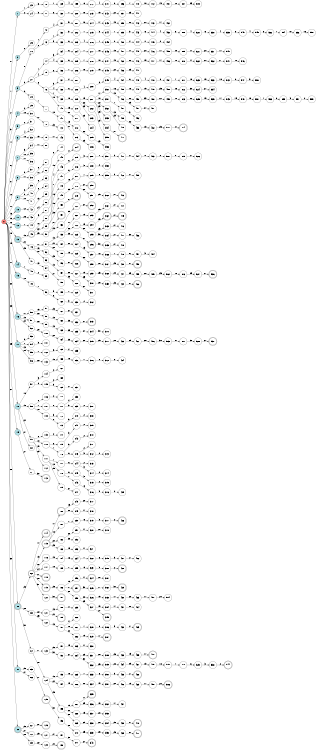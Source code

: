 digraph APTA {
__start0 [label="" shape="none"];

rankdir=LR;
size="8,5";

s0 [style="filled", color="black", fillcolor="#ff817b" shape="circle", label="0"];
s1 [style="filled", color="black", fillcolor="powderblue" shape="circle", label="1"];
s2 [style="filled", color="black", fillcolor="powderblue" shape="circle", label="2"];
s3 [style="filled", color="black", fillcolor="powderblue" shape="circle", label="3"];
s4 [style="filled", color="black", fillcolor="powderblue" shape="circle", label="4"];
s5 [style="filled", color="black", fillcolor="powderblue" shape="circle", label="5"];
s6 [style="filled", color="black", fillcolor="powderblue" shape="circle", label="6"];
s7 [style="filled", color="black", fillcolor="powderblue" shape="circle", label="7"];
s8 [style="filled", color="black", fillcolor="powderblue" shape="circle", label="8"];
s9 [style="filled", color="black", fillcolor="powderblue" shape="circle", label="9"];
s10 [style="filled", color="black", fillcolor="powderblue" shape="circle", label="10"];
s11 [style="filled", color="black", fillcolor="powderblue" shape="circle", label="11"];
s12 [style="filled", color="black", fillcolor="powderblue" shape="circle", label="12"];
s13 [style="rounded,filled", color="black", fillcolor="powderblue" shape="doublecircle", label="13"];
s14 [style="filled", color="black", fillcolor="powderblue" shape="circle", label="14"];
s15 [style="filled", color="black", fillcolor="powderblue" shape="circle", label="15"];
s16 [style="filled", color="black", fillcolor="powderblue" shape="circle", label="16"];
s17 [style="filled", color="black", fillcolor="powderblue" shape="circle", label="17"];
s18 [style="filled", color="black", fillcolor="powderblue" shape="circle", label="18"];
s19 [style="filled", color="black", fillcolor="powderblue" shape="circle", label="19"];
s20 [style="rounded,filled", color="black", fillcolor="powderblue" shape="doublecircle", label="20"];
s21 [style="filled", color="black", fillcolor="powderblue" shape="circle", label="21"];
s22 [style="rounded,filled", color="black", fillcolor="powderblue" shape="doublecircle", label="22"];
s23 [style="filled", color="black", fillcolor="white" shape="circle", label="23"];
s24 [style="filled", color="black", fillcolor="white" shape="circle", label="24"];
s25 [style="filled", color="black", fillcolor="white" shape="circle", label="25"];
s26 [style="filled", color="black", fillcolor="white" shape="circle", label="26"];
s27 [style="filled", color="black", fillcolor="white" shape="circle", label="27"];
s28 [style="filled", color="black", fillcolor="white" shape="circle", label="28"];
s29 [style="filled", color="black", fillcolor="white" shape="circle", label="29"];
s30 [style="filled", color="black", fillcolor="white" shape="circle", label="30"];
s31 [style="filled", color="black", fillcolor="white" shape="circle", label="31"];
s32 [style="filled", color="black", fillcolor="white" shape="circle", label="32"];
s33 [style="filled", color="black", fillcolor="white" shape="circle", label="33"];
s34 [style="filled", color="black", fillcolor="white" shape="circle", label="34"];
s35 [style="filled", color="black", fillcolor="white" shape="circle", label="35"];
s36 [style="filled", color="black", fillcolor="white" shape="circle", label="36"];
s37 [style="filled", color="black", fillcolor="white" shape="circle", label="37"];
s38 [style="filled", color="black", fillcolor="white" shape="circle", label="38"];
s39 [style="filled", color="black", fillcolor="white" shape="circle", label="39"];
s40 [style="filled", color="black", fillcolor="white" shape="circle", label="40"];
s41 [style="filled", color="black", fillcolor="white" shape="circle", label="41"];
s42 [style="filled", color="black", fillcolor="white" shape="circle", label="42"];
s43 [style="filled", color="black", fillcolor="white" shape="circle", label="43"];
s44 [style="filled", color="black", fillcolor="white" shape="circle", label="44"];
s45 [style="rounded,filled", color="black", fillcolor="white" shape="doublecircle", label="45"];
s46 [style="filled", color="black", fillcolor="white" shape="circle", label="46"];
s47 [style="filled", color="black", fillcolor="white" shape="circle", label="47"];
s48 [style="filled", color="black", fillcolor="white" shape="circle", label="48"];
s49 [style="filled", color="black", fillcolor="white" shape="circle", label="49"];
s50 [style="filled", color="black", fillcolor="white" shape="circle", label="50"];
s51 [style="filled", color="black", fillcolor="white" shape="circle", label="51"];
s52 [style="filled", color="black", fillcolor="white" shape="circle", label="52"];
s53 [style="filled", color="black", fillcolor="white" shape="circle", label="53"];
s54 [style="filled", color="black", fillcolor="white" shape="circle", label="54"];
s55 [style="filled", color="black", fillcolor="white" shape="circle", label="55"];
s56 [style="filled", color="black", fillcolor="white" shape="circle", label="56"];
s57 [style="filled", color="black", fillcolor="white" shape="circle", label="57"];
s58 [style="filled", color="black", fillcolor="white" shape="circle", label="58"];
s59 [style="filled", color="black", fillcolor="white" shape="circle", label="59"];
s60 [style="filled", color="black", fillcolor="white" shape="circle", label="60"];
s61 [style="filled", color="black", fillcolor="white" shape="circle", label="61"];
s62 [style="rounded,filled", color="black", fillcolor="white" shape="doublecircle", label="62"];
s63 [style="filled", color="black", fillcolor="white" shape="circle", label="63"];
s64 [style="filled", color="black", fillcolor="white" shape="circle", label="64"];
s65 [style="filled", color="black", fillcolor="white" shape="circle", label="65"];
s66 [style="filled", color="black", fillcolor="white" shape="circle", label="66"];
s67 [style="filled", color="black", fillcolor="white" shape="circle", label="67"];
s68 [style="filled", color="black", fillcolor="white" shape="circle", label="68"];
s69 [style="filled", color="black", fillcolor="white" shape="circle", label="69"];
s70 [style="filled", color="black", fillcolor="white" shape="circle", label="70"];
s71 [style="filled", color="black", fillcolor="white" shape="circle", label="71"];
s72 [style="filled", color="black", fillcolor="white" shape="circle", label="72"];
s73 [style="filled", color="black", fillcolor="white" shape="circle", label="73"];
s74 [style="filled", color="black", fillcolor="white" shape="circle", label="74"];
s75 [style="filled", color="black", fillcolor="white" shape="circle", label="75"];
s76 [style="filled", color="black", fillcolor="white" shape="circle", label="76"];
s77 [style="filled", color="black", fillcolor="white" shape="circle", label="77"];
s78 [style="filled", color="black", fillcolor="white" shape="circle", label="78"];
s79 [style="filled", color="black", fillcolor="white" shape="circle", label="79"];
s80 [style="filled", color="black", fillcolor="white" shape="circle", label="80"];
s81 [style="filled", color="black", fillcolor="white" shape="circle", label="81"];
s82 [style="filled", color="black", fillcolor="white" shape="circle", label="82"];
s83 [style="filled", color="black", fillcolor="white" shape="circle", label="83"];
s84 [style="filled", color="black", fillcolor="white" shape="circle", label="84"];
s85 [style="filled", color="black", fillcolor="white" shape="circle", label="85"];
s86 [style="filled", color="black", fillcolor="white" shape="circle", label="86"];
s87 [style="filled", color="black", fillcolor="white" shape="circle", label="87"];
s88 [style="filled", color="black", fillcolor="white" shape="circle", label="88"];
s89 [style="filled", color="black", fillcolor="white" shape="circle", label="89"];
s90 [style="filled", color="black", fillcolor="white" shape="circle", label="90"];
s91 [style="filled", color="black", fillcolor="white" shape="circle", label="91"];
s92 [style="filled", color="black", fillcolor="white" shape="circle", label="92"];
s93 [style="filled", color="black", fillcolor="white" shape="circle", label="93"];
s94 [style="filled", color="black", fillcolor="white" shape="circle", label="94"];
s95 [style="filled", color="black", fillcolor="white" shape="circle", label="95"];
s96 [style="filled", color="black", fillcolor="white" shape="circle", label="96"];
s97 [style="filled", color="black", fillcolor="white" shape="circle", label="97"];
s98 [style="filled", color="black", fillcolor="white" shape="circle", label="98"];
s99 [style="filled", color="black", fillcolor="white" shape="circle", label="99"];
s100 [style="filled", color="black", fillcolor="white" shape="circle", label="100"];
s101 [style="filled", color="black", fillcolor="white" shape="circle", label="101"];
s102 [style="filled", color="black", fillcolor="white" shape="circle", label="102"];
s103 [style="filled", color="black", fillcolor="white" shape="circle", label="103"];
s104 [style="filled", color="black", fillcolor="white" shape="circle", label="104"];
s105 [style="filled", color="black", fillcolor="white" shape="circle", label="105"];
s106 [style="filled", color="black", fillcolor="white" shape="circle", label="106"];
s107 [style="filled", color="black", fillcolor="white" shape="circle", label="107"];
s108 [style="filled", color="black", fillcolor="white" shape="circle", label="108"];
s109 [style="filled", color="black", fillcolor="white" shape="circle", label="109"];
s110 [style="filled", color="black", fillcolor="white" shape="circle", label="110"];
s111 [style="filled", color="black", fillcolor="white" shape="circle", label="111"];
s112 [style="filled", color="black", fillcolor="white" shape="circle", label="112"];
s113 [style="rounded,filled", color="black", fillcolor="white" shape="doublecircle", label="113"];
s114 [style="rounded,filled", color="black", fillcolor="white" shape="doublecircle", label="114"];
s115 [style="rounded,filled", color="black", fillcolor="white" shape="doublecircle", label="115"];
s116 [style="filled", color="black", fillcolor="white" shape="circle", label="116"];
s117 [style="filled", color="black", fillcolor="white" shape="circle", label="117"];
s118 [style="rounded,filled", color="black", fillcolor="white" shape="doublecircle", label="118"];
s119 [style="rounded,filled", color="black", fillcolor="white" shape="doublecircle", label="119"];
s120 [style="filled", color="black", fillcolor="white" shape="circle", label="120"];
s121 [style="filled", color="black", fillcolor="white" shape="circle", label="121"];
s122 [style="filled", color="black", fillcolor="white" shape="circle", label="122"];
s123 [style="filled", color="black", fillcolor="white" shape="circle", label="123"];
s124 [style="filled", color="black", fillcolor="white" shape="circle", label="124"];
s125 [style="rounded,filled", color="black", fillcolor="white" shape="doublecircle", label="125"];
s126 [style="rounded,filled", color="black", fillcolor="white" shape="doublecircle", label="126"];
s127 [style="filled", color="black", fillcolor="white" shape="circle", label="127"];
s128 [style="filled", color="black", fillcolor="white" shape="circle", label="128"];
s129 [style="filled", color="black", fillcolor="white" shape="circle", label="129"];
s130 [style="filled", color="black", fillcolor="white" shape="circle", label="130"];
s131 [style="filled", color="black", fillcolor="white" shape="circle", label="131"];
s132 [style="filled", color="black", fillcolor="white" shape="circle", label="132"];
s133 [style="filled", color="black", fillcolor="white" shape="circle", label="133"];
s134 [style="filled", color="black", fillcolor="white" shape="circle", label="134"];
s135 [style="filled", color="black", fillcolor="white" shape="circle", label="135"];
s136 [style="filled", color="black", fillcolor="white" shape="circle", label="136"];
s137 [style="filled", color="black", fillcolor="white" shape="circle", label="137"];
s138 [style="filled", color="black", fillcolor="white" shape="circle", label="138"];
s139 [style="filled", color="black", fillcolor="white" shape="circle", label="139"];
s140 [style="filled", color="black", fillcolor="white" shape="circle", label="140"];
s141 [style="filled", color="black", fillcolor="white" shape="circle", label="141"];
s142 [style="filled", color="black", fillcolor="white" shape="circle", label="142"];
s143 [style="filled", color="black", fillcolor="white" shape="circle", label="143"];
s144 [style="filled", color="black", fillcolor="white" shape="circle", label="144"];
s145 [style="filled", color="black", fillcolor="white" shape="circle", label="145"];
s146 [style="filled", color="black", fillcolor="white" shape="circle", label="146"];
s147 [style="filled", color="black", fillcolor="white" shape="circle", label="147"];
s148 [style="filled", color="black", fillcolor="white" shape="circle", label="148"];
s149 [style="filled", color="black", fillcolor="white" shape="circle", label="149"];
s150 [style="filled", color="black", fillcolor="white" shape="circle", label="150"];
s151 [style="rounded,filled", color="black", fillcolor="white" shape="doublecircle", label="151"];
s152 [style="filled", color="black", fillcolor="white" shape="circle", label="152"];
s153 [style="filled", color="black", fillcolor="white" shape="circle", label="153"];
s154 [style="filled", color="black", fillcolor="white" shape="circle", label="154"];
s155 [style="filled", color="black", fillcolor="white" shape="circle", label="155"];
s156 [style="filled", color="black", fillcolor="white" shape="circle", label="156"];
s157 [style="filled", color="black", fillcolor="white" shape="circle", label="157"];
s158 [style="filled", color="black", fillcolor="white" shape="circle", label="158"];
s159 [style="filled", color="black", fillcolor="white" shape="circle", label="159"];
s160 [style="filled", color="black", fillcolor="white" shape="circle", label="160"];
s161 [style="filled", color="black", fillcolor="white" shape="circle", label="161"];
s162 [style="filled", color="black", fillcolor="white" shape="circle", label="162"];
s163 [style="filled", color="black", fillcolor="white" shape="circle", label="163"];
s164 [style="filled", color="black", fillcolor="white" shape="circle", label="164"];
s165 [style="filled", color="black", fillcolor="white" shape="circle", label="165"];
s166 [style="filled", color="black", fillcolor="white" shape="circle", label="166"];
s167 [style="filled", color="black", fillcolor="white" shape="circle", label="167"];
s168 [style="filled", color="black", fillcolor="white" shape="circle", label="168"];
s169 [style="filled", color="black", fillcolor="white" shape="circle", label="169"];
s170 [style="filled", color="black", fillcolor="white" shape="circle", label="170"];
s171 [style="filled", color="black", fillcolor="white" shape="circle", label="171"];
s172 [style="filled", color="black", fillcolor="white" shape="circle", label="172"];
s173 [style="filled", color="black", fillcolor="white" shape="circle", label="173"];
s174 [style="filled", color="black", fillcolor="white" shape="circle", label="174"];
s175 [style="filled", color="black", fillcolor="white" shape="circle", label="175"];
s176 [style="filled", color="black", fillcolor="white" shape="circle", label="176"];
s177 [style="filled", color="black", fillcolor="white" shape="circle", label="177"];
s178 [style="filled", color="black", fillcolor="white" shape="circle", label="178"];
s179 [style="filled", color="black", fillcolor="white" shape="circle", label="179"];
s180 [style="rounded,filled", color="black", fillcolor="white" shape="doublecircle", label="180"];
s181 [style="filled", color="black", fillcolor="white" shape="circle", label="181"];
s182 [style="filled", color="black", fillcolor="white" shape="circle", label="182"];
s183 [style="filled", color="black", fillcolor="white" shape="circle", label="183"];
s184 [style="filled", color="black", fillcolor="white" shape="circle", label="184"];
s185 [style="filled", color="black", fillcolor="white" shape="circle", label="185"];
s186 [style="filled", color="black", fillcolor="white" shape="circle", label="186"];
s187 [style="rounded,filled", color="black", fillcolor="white" shape="doublecircle", label="187"];
s188 [style="filled", color="black", fillcolor="white" shape="circle", label="188"];
s189 [style="rounded,filled", color="black", fillcolor="white" shape="doublecircle", label="189"];
s190 [style="filled", color="black", fillcolor="white" shape="circle", label="190"];
s191 [style="filled", color="black", fillcolor="white" shape="circle", label="191"];
s192 [style="filled", color="black", fillcolor="white" shape="circle", label="192"];
s193 [style="filled", color="black", fillcolor="white" shape="circle", label="193"];
s194 [style="filled", color="black", fillcolor="white" shape="circle", label="194"];
s195 [style="filled", color="black", fillcolor="white" shape="circle", label="195"];
s196 [style="filled", color="black", fillcolor="white" shape="circle", label="196"];
s197 [style="filled", color="black", fillcolor="white" shape="circle", label="197"];
s198 [style="rounded,filled", color="black", fillcolor="white" shape="doublecircle", label="198"];
s199 [style="filled", color="black", fillcolor="white" shape="circle", label="199"];
s200 [style="filled", color="black", fillcolor="white" shape="circle", label="200"];
s201 [style="filled", color="black", fillcolor="white" shape="circle", label="201"];
s202 [style="filled", color="black", fillcolor="white" shape="circle", label="202"];
s203 [style="filled", color="black", fillcolor="white" shape="circle", label="203"];
s204 [style="filled", color="black", fillcolor="white" shape="circle", label="204"];
s205 [style="filled", color="black", fillcolor="white" shape="circle", label="205"];
s206 [style="filled", color="black", fillcolor="white" shape="circle", label="206"];
s207 [style="filled", color="black", fillcolor="white" shape="circle", label="207"];
s208 [style="filled", color="black", fillcolor="white" shape="circle", label="208"];
s209 [style="filled", color="black", fillcolor="white" shape="circle", label="209"];
s210 [style="filled", color="black", fillcolor="white" shape="circle", label="210"];
s211 [style="filled", color="black", fillcolor="white" shape="circle", label="211"];
s212 [style="filled", color="black", fillcolor="white" shape="circle", label="212"];
s213 [style="filled", color="black", fillcolor="white" shape="circle", label="213"];
s214 [style="rounded,filled", color="black", fillcolor="white" shape="doublecircle", label="214"];
s215 [style="filled", color="black", fillcolor="white" shape="circle", label="215"];
s216 [style="filled", color="black", fillcolor="white" shape="circle", label="216"];
s217 [style="filled", color="black", fillcolor="white" shape="circle", label="217"];
s218 [style="filled", color="black", fillcolor="white" shape="circle", label="218"];
s219 [style="rounded,filled", color="black", fillcolor="white" shape="doublecircle", label="219"];
s220 [style="filled", color="black", fillcolor="white" shape="circle", label="220"];
s221 [style="filled", color="black", fillcolor="white" shape="circle", label="221"];
s222 [style="filled", color="black", fillcolor="white" shape="circle", label="222"];
s223 [style="filled", color="black", fillcolor="white" shape="circle", label="223"];
s224 [style="filled", color="black", fillcolor="white" shape="circle", label="224"];
s225 [style="filled", color="black", fillcolor="white" shape="circle", label="225"];
s226 [style="rounded,filled", color="black", fillcolor="white" shape="doublecircle", label="226"];
s227 [style="filled", color="black", fillcolor="white" shape="circle", label="227"];
s228 [style="filled", color="black", fillcolor="white" shape="circle", label="228"];
s229 [style="filled", color="black", fillcolor="white" shape="circle", label="229"];
s230 [style="filled", color="black", fillcolor="white" shape="circle", label="230"];
s231 [style="rounded,filled", color="black", fillcolor="white" shape="doublecircle", label="231"];
s232 [style="filled", color="black", fillcolor="white" shape="circle", label="232"];
s233 [style="filled", color="black", fillcolor="white" shape="circle", label="233"];
s234 [style="filled", color="black", fillcolor="white" shape="circle", label="234"];
s235 [style="filled", color="black", fillcolor="white" shape="circle", label="235"];
s236 [style="filled", color="black", fillcolor="white" shape="circle", label="236"];
s237 [style="filled", color="black", fillcolor="white" shape="circle", label="237"];
s238 [style="filled", color="black", fillcolor="white" shape="circle", label="238"];
s239 [style="filled", color="black", fillcolor="white" shape="circle", label="239"];
s240 [style="filled", color="black", fillcolor="white" shape="circle", label="240"];
s241 [style="filled", color="black", fillcolor="white" shape="circle", label="241"];
s242 [style="filled", color="black", fillcolor="white" shape="circle", label="242"];
s243 [style="filled", color="black", fillcolor="white" shape="circle", label="243"];
s244 [style="filled", color="black", fillcolor="white" shape="circle", label="244"];
s245 [style="filled", color="black", fillcolor="white" shape="circle", label="245"];
s246 [style="filled", color="black", fillcolor="white" shape="circle", label="246"];
s247 [style="filled", color="black", fillcolor="white" shape="circle", label="247"];
s248 [style="filled", color="black", fillcolor="white" shape="circle", label="248"];
s249 [style="filled", color="black", fillcolor="white" shape="circle", label="249"];
s250 [style="filled", color="black", fillcolor="white" shape="circle", label="250"];
s251 [style="filled", color="black", fillcolor="white" shape="circle", label="251"];
s252 [style="filled", color="black", fillcolor="white" shape="circle", label="252"];
s253 [style="filled", color="black", fillcolor="white" shape="circle", label="253"];
s254 [style="filled", color="black", fillcolor="white" shape="circle", label="254"];
s255 [style="filled", color="black", fillcolor="white" shape="circle", label="255"];
s256 [style="filled", color="black", fillcolor="white" shape="circle", label="256"];
s257 [style="rounded,filled", color="black", fillcolor="white" shape="doublecircle", label="257"];
s258 [style="filled", color="black", fillcolor="white" shape="circle", label="258"];
s259 [style="filled", color="black", fillcolor="white" shape="circle", label="259"];
s260 [style="filled", color="black", fillcolor="white" shape="circle", label="260"];
s261 [style="filled", color="black", fillcolor="white" shape="circle", label="261"];
s262 [style="filled", color="black", fillcolor="white" shape="circle", label="262"];
s263 [style="filled", color="black", fillcolor="white" shape="circle", label="263"];
s264 [style="filled", color="black", fillcolor="white" shape="circle", label="264"];
s265 [style="filled", color="black", fillcolor="white" shape="circle", label="265"];
s266 [style="filled", color="black", fillcolor="white" shape="circle", label="266"];
s267 [style="filled", color="black", fillcolor="white" shape="circle", label="267"];
s268 [style="filled", color="black", fillcolor="white" shape="circle", label="268"];
s269 [style="filled", color="black", fillcolor="white" shape="circle", label="269"];
s270 [style="filled", color="black", fillcolor="white" shape="circle", label="270"];
s271 [style="filled", color="black", fillcolor="white" shape="circle", label="271"];
s272 [style="filled", color="black", fillcolor="white" shape="circle", label="272"];
s273 [style="filled", color="black", fillcolor="white" shape="circle", label="273"];
s274 [style="filled", color="black", fillcolor="white" shape="circle", label="274"];
s275 [style="filled", color="black", fillcolor="white" shape="circle", label="275"];
s276 [style="filled", color="black", fillcolor="white" shape="circle", label="276"];
s277 [style="filled", color="black", fillcolor="white" shape="circle", label="277"];
s278 [style="filled", color="black", fillcolor="white" shape="circle", label="278"];
s279 [style="filled", color="black", fillcolor="white" shape="circle", label="279"];
s280 [style="filled", color="black", fillcolor="white" shape="circle", label="280"];
s281 [style="filled", color="black", fillcolor="white" shape="circle", label="281"];
s282 [style="filled", color="black", fillcolor="white" shape="circle", label="282"];
s283 [style="filled", color="black", fillcolor="white" shape="circle", label="283"];
s284 [style="filled", color="black", fillcolor="white" shape="circle", label="284"];
s285 [style="filled", color="black", fillcolor="white" shape="circle", label="285"];
s286 [style="filled", color="black", fillcolor="white" shape="circle", label="286"];
s287 [style="filled", color="black", fillcolor="white" shape="circle", label="287"];
s288 [style="filled", color="black", fillcolor="white" shape="circle", label="288"];
s289 [style="filled", color="black", fillcolor="white" shape="circle", label="289"];
s290 [style="rounded,filled", color="black", fillcolor="white" shape="doublecircle", label="290"];
s291 [style="filled", color="black", fillcolor="white" shape="circle", label="291"];
s292 [style="rounded,filled", color="black", fillcolor="white" shape="doublecircle", label="292"];
s293 [style="filled", color="black", fillcolor="white" shape="circle", label="293"];
s294 [style="filled", color="black", fillcolor="white" shape="circle", label="294"];
s295 [style="filled", color="black", fillcolor="white" shape="circle", label="295"];
s296 [style="rounded,filled", color="black", fillcolor="white" shape="doublecircle", label="296"];
s297 [style="filled", color="black", fillcolor="white" shape="circle", label="297"];
s298 [style="filled", color="black", fillcolor="white" shape="circle", label="298"];
s299 [style="filled", color="black", fillcolor="white" shape="circle", label="299"];
s300 [style="filled", color="black", fillcolor="white" shape="circle", label="300"];
s301 [style="filled", color="black", fillcolor="white" shape="circle", label="301"];
s302 [style="filled", color="black", fillcolor="white" shape="circle", label="302"];
s303 [style="rounded,filled", color="black", fillcolor="white" shape="doublecircle", label="303"];
s304 [style="filled", color="black", fillcolor="white" shape="circle", label="304"];
s305 [style="filled", color="black", fillcolor="white" shape="circle", label="305"];
s306 [style="filled", color="black", fillcolor="white" shape="circle", label="306"];
s307 [style="filled", color="black", fillcolor="white" shape="circle", label="307"];
s308 [style="filled", color="black", fillcolor="white" shape="circle", label="308"];
s309 [style="filled", color="black", fillcolor="white" shape="circle", label="309"];
s310 [style="filled", color="black", fillcolor="white" shape="circle", label="310"];
s311 [style="filled", color="black", fillcolor="white" shape="circle", label="311"];
s312 [style="filled", color="black", fillcolor="white" shape="circle", label="312"];
s313 [style="filled", color="black", fillcolor="white" shape="circle", label="313"];
s314 [style="filled", color="black", fillcolor="white" shape="circle", label="314"];
s315 [style="filled", color="black", fillcolor="white" shape="circle", label="315"];
s316 [style="filled", color="black", fillcolor="white" shape="circle", label="316"];
s317 [style="filled", color="black", fillcolor="white" shape="circle", label="317"];
s318 [style="filled", color="black", fillcolor="white" shape="circle", label="318"];
s319 [style="filled", color="black", fillcolor="white" shape="circle", label="319"];
s320 [style="filled", color="black", fillcolor="white" shape="circle", label="320"];
s321 [style="filled", color="black", fillcolor="white" shape="circle", label="321"];
s322 [style="filled", color="black", fillcolor="white" shape="circle", label="322"];
s323 [style="filled", color="black", fillcolor="white" shape="circle", label="323"];
s324 [style="rounded,filled", color="black", fillcolor="white" shape="doublecircle", label="324"];
s325 [style="filled", color="black", fillcolor="white" shape="circle", label="325"];
s326 [style="filled", color="black", fillcolor="white" shape="circle", label="326"];
s327 [style="filled", color="black", fillcolor="white" shape="circle", label="327"];
s328 [style="filled", color="black", fillcolor="white" shape="circle", label="328"];
s329 [style="filled", color="black", fillcolor="white" shape="circle", label="329"];
s330 [style="filled", color="black", fillcolor="white" shape="circle", label="330"];
s331 [style="filled", color="black", fillcolor="white" shape="circle", label="331"];
s332 [style="filled", color="black", fillcolor="white" shape="circle", label="332"];
s333 [style="filled", color="black", fillcolor="white" shape="circle", label="333"];
s334 [style="filled", color="black", fillcolor="white" shape="circle", label="334"];
s335 [style="rounded,filled", color="black", fillcolor="white" shape="doublecircle", label="335"];
s336 [style="filled", color="black", fillcolor="white" shape="circle", label="336"];
s337 [style="filled", color="black", fillcolor="white" shape="circle", label="337"];
s338 [style="filled", color="black", fillcolor="white" shape="circle", label="338"];
s339 [style="filled", color="black", fillcolor="white" shape="circle", label="339"];
s340 [style="rounded,filled", color="black", fillcolor="white" shape="doublecircle", label="340"];
s341 [style="filled", color="black", fillcolor="white" shape="circle", label="341"];
s342 [style="filled", color="black", fillcolor="white" shape="circle", label="342"];
s343 [style="filled", color="black", fillcolor="white" shape="circle", label="343"];
s344 [style="filled", color="black", fillcolor="white" shape="circle", label="344"];
s345 [style="filled", color="black", fillcolor="white" shape="circle", label="345"];
s346 [style="filled", color="black", fillcolor="white" shape="circle", label="346"];
s347 [style="filled", color="black", fillcolor="white" shape="circle", label="347"];
s348 [style="filled", color="black", fillcolor="white" shape="circle", label="348"];
s349 [style="filled", color="black", fillcolor="white" shape="circle", label="349"];
s350 [style="filled", color="black", fillcolor="white" shape="circle", label="350"];
s351 [style="filled", color="black", fillcolor="white" shape="circle", label="351"];
s352 [style="filled", color="black", fillcolor="white" shape="circle", label="352"];
s353 [style="filled", color="black", fillcolor="white" shape="circle", label="353"];
s354 [style="filled", color="black", fillcolor="white" shape="circle", label="354"];
s355 [style="filled", color="black", fillcolor="white" shape="circle", label="355"];
s356 [style="filled", color="black", fillcolor="white" shape="circle", label="356"];
s357 [style="filled", color="black", fillcolor="white" shape="circle", label="357"];
s358 [style="filled", color="black", fillcolor="white" shape="circle", label="358"];
s359 [style="filled", color="black", fillcolor="white" shape="circle", label="359"];
s360 [style="filled", color="black", fillcolor="white" shape="circle", label="360"];
s361 [style="filled", color="black", fillcolor="white" shape="circle", label="361"];
s362 [style="rounded,filled", color="black", fillcolor="white" shape="doublecircle", label="362"];
s363 [style="filled", color="black", fillcolor="white" shape="circle", label="363"];
s364 [style="filled", color="black", fillcolor="white" shape="circle", label="364"];
s365 [style="filled", color="black", fillcolor="white" shape="circle", label="365"];
s366 [style="filled", color="black", fillcolor="white" shape="circle", label="366"];
s367 [style="filled", color="black", fillcolor="white" shape="circle", label="367"];
s368 [style="filled", color="black", fillcolor="white" shape="circle", label="368"];
s369 [style="filled", color="black", fillcolor="white" shape="circle", label="369"];
s370 [style="filled", color="black", fillcolor="white" shape="circle", label="370"];
s371 [style="filled", color="black", fillcolor="white" shape="circle", label="371"];
s372 [style="filled", color="black", fillcolor="white" shape="circle", label="372"];
s373 [style="filled", color="black", fillcolor="white" shape="circle", label="373"];
s374 [style="filled", color="black", fillcolor="white" shape="circle", label="374"];
s375 [style="filled", color="black", fillcolor="white" shape="circle", label="375"];
s376 [style="filled", color="black", fillcolor="white" shape="circle", label="376"];
s377 [style="filled", color="black", fillcolor="white" shape="circle", label="377"];
s378 [style="filled", color="black", fillcolor="white" shape="circle", label="378"];
s379 [style="filled", color="black", fillcolor="white" shape="circle", label="379"];
s380 [style="filled", color="black", fillcolor="white" shape="circle", label="380"];
s381 [style="filled", color="black", fillcolor="white" shape="circle", label="381"];
s382 [style="filled", color="black", fillcolor="white" shape="circle", label="382"];
s383 [style="filled", color="black", fillcolor="white" shape="circle", label="383"];
s384 [style="filled", color="black", fillcolor="white" shape="circle", label="384"];
s385 [style="rounded,filled", color="black", fillcolor="white" shape="doublecircle", label="385"];
s386 [style="filled", color="black", fillcolor="white" shape="circle", label="386"];
s387 [style="rounded,filled", color="black", fillcolor="white" shape="doublecircle", label="387"];
s388 [style="filled", color="black", fillcolor="white" shape="circle", label="388"];
s389 [style="filled", color="black", fillcolor="white" shape="circle", label="389"];
s390 [style="filled", color="black", fillcolor="white" shape="circle", label="390"];
s391 [style="filled", color="black", fillcolor="white" shape="circle", label="391"];
s392 [style="filled", color="black", fillcolor="white" shape="circle", label="392"];
s393 [style="filled", color="black", fillcolor="white" shape="circle", label="393"];
s394 [style="filled", color="black", fillcolor="white" shape="circle", label="394"];
s395 [style="filled", color="black", fillcolor="white" shape="circle", label="395"];
s396 [style="filled", color="black", fillcolor="white" shape="circle", label="396"];
s397 [style="filled", color="black", fillcolor="white" shape="circle", label="397"];
s398 [style="filled", color="black", fillcolor="white" shape="circle", label="398"];
s399 [style="filled", color="black", fillcolor="white" shape="circle", label="399"];
s400 [style="filled", color="black", fillcolor="white" shape="circle", label="400"];
s401 [style="filled", color="black", fillcolor="white" shape="circle", label="401"];
s402 [style="filled", color="black", fillcolor="white" shape="circle", label="402"];
s403 [style="filled", color="black", fillcolor="white" shape="circle", label="403"];
s404 [style="filled", color="black", fillcolor="white" shape="circle", label="404"];
s405 [style="filled", color="black", fillcolor="white" shape="circle", label="405"];
s406 [style="filled", color="black", fillcolor="white" shape="circle", label="406"];
s407 [style="filled", color="black", fillcolor="white" shape="circle", label="407"];
s408 [style="filled", color="black", fillcolor="white" shape="circle", label="408"];
s409 [style="filled", color="black", fillcolor="white" shape="circle", label="409"];
s410 [style="rounded,filled", color="black", fillcolor="white" shape="doublecircle", label="410"];
s411 [style="filled", color="black", fillcolor="white" shape="circle", label="411"];
s412 [style="filled", color="black", fillcolor="white" shape="circle", label="412"];
s413 [style="rounded,filled", color="black", fillcolor="white" shape="doublecircle", label="413"];
s414 [style="filled", color="black", fillcolor="white" shape="circle", label="414"];
s415 [style="rounded,filled", color="black", fillcolor="white" shape="doublecircle", label="415"];
s416 [style="filled", color="black", fillcolor="white" shape="circle", label="416"];
s417 [style="filled", color="black", fillcolor="white" shape="circle", label="417"];
s418 [style="filled", color="black", fillcolor="white" shape="circle", label="418"];
s419 [style="filled", color="black", fillcolor="white" shape="circle", label="419"];
s420 [style="filled", color="black", fillcolor="white" shape="circle", label="420"];
s421 [style="filled", color="black", fillcolor="white" shape="circle", label="421"];
s422 [style="filled", color="black", fillcolor="white" shape="circle", label="422"];
s423 [style="filled", color="black", fillcolor="white" shape="circle", label="423"];
s424 [style="filled", color="black", fillcolor="white" shape="circle", label="424"];
s425 [style="filled", color="black", fillcolor="white" shape="circle", label="425"];
s426 [style="rounded,filled", color="black", fillcolor="white" shape="doublecircle", label="426"];
s427 [style="filled", color="black", fillcolor="white" shape="circle", label="427"];
s428 [style="rounded,filled", color="black", fillcolor="white" shape="doublecircle", label="428"];
s429 [style="rounded,filled", color="black", fillcolor="white" shape="doublecircle", label="429"];
s430 [style="filled", color="black", fillcolor="white" shape="circle", label="430"];
s431 [style="filled", color="black", fillcolor="white" shape="circle", label="431"];
s432 [style="filled", color="black", fillcolor="white" shape="circle", label="432"];
s433 [style="filled", color="black", fillcolor="white" shape="circle", label="433"];
s434 [style="filled", color="black", fillcolor="white" shape="circle", label="434"];
s435 [style="filled", color="black", fillcolor="white" shape="circle", label="435"];
s436 [style="filled", color="black", fillcolor="white" shape="circle", label="436"];
s437 [style="filled", color="black", fillcolor="white" shape="circle", label="437"];
s438 [style="filled", color="black", fillcolor="white" shape="circle", label="438"];
s439 [style="filled", color="black", fillcolor="white" shape="circle", label="439"];
s440 [style="filled", color="black", fillcolor="white" shape="circle", label="440"];
s441 [style="filled", color="black", fillcolor="white" shape="circle", label="441"];
s442 [style="filled", color="black", fillcolor="white" shape="circle", label="442"];
s443 [style="filled", color="black", fillcolor="white" shape="circle", label="443"];
s444 [style="filled", color="black", fillcolor="white" shape="circle", label="444"];
s445 [style="filled", color="black", fillcolor="white" shape="circle", label="445"];
s446 [style="filled", color="black", fillcolor="white" shape="circle", label="446"];
s447 [style="filled", color="black", fillcolor="white" shape="circle", label="447"];
s448 [style="filled", color="black", fillcolor="white" shape="circle", label="448"];
s449 [style="filled", color="black", fillcolor="white" shape="circle", label="449"];
s450 [style="filled", color="black", fillcolor="white" shape="circle", label="450"];
s451 [style="filled", color="black", fillcolor="white" shape="circle", label="451"];
s452 [style="filled", color="black", fillcolor="white" shape="circle", label="452"];
s453 [style="filled", color="black", fillcolor="white" shape="circle", label="453"];
s454 [style="filled", color="black", fillcolor="white" shape="circle", label="454"];
s455 [style="filled", color="black", fillcolor="white" shape="circle", label="455"];
s456 [style="filled", color="black", fillcolor="white" shape="circle", label="456"];
s457 [style="filled", color="black", fillcolor="white" shape="circle", label="457"];
s458 [style="rounded,filled", color="black", fillcolor="white" shape="doublecircle", label="458"];
s459 [style="filled", color="black", fillcolor="white" shape="circle", label="459"];
s460 [style="rounded,filled", color="black", fillcolor="white" shape="doublecircle", label="460"];
s461 [style="filled", color="black", fillcolor="white" shape="circle", label="461"];
s462 [style="filled", color="black", fillcolor="white" shape="circle", label="462"];
s463 [style="filled", color="black", fillcolor="white" shape="circle", label="463"];
s464 [style="filled", color="black", fillcolor="white" shape="circle", label="464"];
s465 [style="rounded,filled", color="black", fillcolor="white" shape="doublecircle", label="465"];
s466 [style="filled", color="black", fillcolor="white" shape="circle", label="466"];
s467 [style="filled", color="black", fillcolor="white" shape="circle", label="467"];
s468 [style="rounded,filled", color="black", fillcolor="white" shape="doublecircle", label="468"];
s469 [style="filled", color="black", fillcolor="white" shape="circle", label="469"];
s470 [style="rounded,filled", color="black", fillcolor="white" shape="doublecircle", label="470"];
s471 [style="rounded,filled", color="black", fillcolor="white" shape="doublecircle", label="471"];
s472 [style="filled", color="black", fillcolor="white" shape="circle", label="472"];
s473 [style="filled", color="black", fillcolor="white" shape="circle", label="473"];
s474 [style="filled", color="black", fillcolor="white" shape="circle", label="474"];
s475 [style="filled", color="black", fillcolor="white" shape="circle", label="475"];
s476 [style="filled", color="black", fillcolor="white" shape="circle", label="476"];
s477 [style="filled", color="black", fillcolor="white" shape="circle", label="477"];
s478 [style="filled", color="black", fillcolor="white" shape="circle", label="478"];
s479 [style="filled", color="black", fillcolor="white" shape="circle", label="479"];
s480 [style="filled", color="black", fillcolor="white" shape="circle", label="480"];
s481 [style="filled", color="black", fillcolor="white" shape="circle", label="481"];
s482 [style="filled", color="black", fillcolor="white" shape="circle", label="482"];
s483 [style="filled", color="black", fillcolor="white" shape="circle", label="483"];
s484 [style="filled", color="black", fillcolor="white" shape="circle", label="484"];
s485 [style="filled", color="black", fillcolor="white" shape="circle", label="485"];
s486 [style="filled", color="black", fillcolor="white" shape="circle", label="486"];
s487 [style="filled", color="black", fillcolor="white" shape="circle", label="487"];
s488 [style="rounded,filled", color="black", fillcolor="white" shape="doublecircle", label="488"];
s489 [style="filled", color="black", fillcolor="white" shape="circle", label="489"];
s490 [style="filled", color="black", fillcolor="white" shape="circle", label="490"];
s491 [style="filled", color="black", fillcolor="white" shape="circle", label="491"];
s492 [style="filled", color="black", fillcolor="white" shape="circle", label="492"];
s493 [style="filled", color="black", fillcolor="white" shape="circle", label="493"];
s494 [style="filled", color="black", fillcolor="white" shape="circle", label="494"];
s495 [style="filled", color="black", fillcolor="white" shape="circle", label="495"];
s496 [style="filled", color="black", fillcolor="white" shape="circle", label="496"];
s497 [style="filled", color="black", fillcolor="white" shape="circle", label="497"];
s498 [style="filled", color="black", fillcolor="white" shape="circle", label="498"];
s499 [style="filled", color="black", fillcolor="white" shape="circle", label="499"];
s500 [style="filled", color="black", fillcolor="white" shape="circle", label="500"];
s501 [style="filled", color="black", fillcolor="white" shape="circle", label="501"];
s502 [style="filled", color="black", fillcolor="white" shape="circle", label="502"];
s503 [style="filled", color="black", fillcolor="white" shape="circle", label="503"];
s504 [style="filled", color="black", fillcolor="white" shape="circle", label="504"];
s505 [style="filled", color="black", fillcolor="white" shape="circle", label="505"];
s506 [style="rounded,filled", color="black", fillcolor="white" shape="doublecircle", label="506"];
s507 [style="filled", color="black", fillcolor="white" shape="circle", label="507"];
s508 [style="filled", color="black", fillcolor="white" shape="circle", label="508"];
s509 [style="filled", color="black", fillcolor="white" shape="circle", label="509"];
s510 [style="filled", color="black", fillcolor="white" shape="circle", label="510"];
s511 [style="filled", color="black", fillcolor="white" shape="circle", label="511"];
s512 [style="filled", color="black", fillcolor="white" shape="circle", label="512"];
s513 [style="filled", color="black", fillcolor="white" shape="circle", label="513"];
s514 [style="rounded,filled", color="black", fillcolor="white" shape="doublecircle", label="514"];
s515 [style="filled", color="black", fillcolor="white" shape="circle", label="515"];
s516 [style="filled", color="black", fillcolor="white" shape="circle", label="516"];
s517 [style="filled", color="black", fillcolor="white" shape="circle", label="517"];
s518 [style="filled", color="black", fillcolor="white" shape="circle", label="518"];
s519 [style="filled", color="black", fillcolor="white" shape="circle", label="519"];
s520 [style="filled", color="black", fillcolor="white" shape="circle", label="520"];
s521 [style="filled", color="black", fillcolor="white" shape="circle", label="521"];
s522 [style="filled", color="black", fillcolor="white" shape="circle", label="522"];
s523 [style="filled", color="black", fillcolor="white" shape="circle", label="523"];
s524 [style="filled", color="black", fillcolor="white" shape="circle", label="524"];
s525 [style="filled", color="black", fillcolor="white" shape="circle", label="525"];
s526 [style="filled", color="black", fillcolor="white" shape="circle", label="526"];
s527 [style="filled", color="black", fillcolor="white" shape="circle", label="527"];
s528 [style="filled", color="black", fillcolor="white" shape="circle", label="528"];
s529 [style="filled", color="black", fillcolor="white" shape="circle", label="529"];
s530 [style="filled", color="black", fillcolor="white" shape="circle", label="530"];
s531 [style="filled", color="black", fillcolor="white" shape="circle", label="531"];
s532 [style="filled", color="black", fillcolor="white" shape="circle", label="532"];
s533 [style="filled", color="black", fillcolor="white" shape="circle", label="533"];
s534 [style="filled", color="black", fillcolor="white" shape="circle", label="534"];
s535 [style="filled", color="black", fillcolor="white" shape="circle", label="535"];
s536 [style="rounded,filled", color="black", fillcolor="white" shape="doublecircle", label="536"];
s537 [style="rounded,filled", color="black", fillcolor="white" shape="doublecircle", label="537"];
s538 [style="filled", color="black", fillcolor="white" shape="circle", label="538"];
s539 [style="filled", color="black", fillcolor="white" shape="circle", label="539"];
s540 [style="filled", color="black", fillcolor="white" shape="circle", label="540"];
s541 [style="filled", color="black", fillcolor="white" shape="circle", label="541"];
s542 [style="filled", color="black", fillcolor="white" shape="circle", label="542"];
s543 [style="filled", color="black", fillcolor="white" shape="circle", label="543"];
s544 [style="rounded,filled", color="black", fillcolor="white" shape="doublecircle", label="544"];
s545 [style="filled", color="black", fillcolor="white" shape="circle", label="545"];
s546 [style="filled", color="black", fillcolor="white" shape="circle", label="546"];
s547 [style="filled", color="black", fillcolor="white" shape="circle", label="547"];
s548 [style="filled", color="black", fillcolor="white" shape="circle", label="548"];
s549 [style="filled", color="black", fillcolor="white" shape="circle", label="549"];
s550 [style="filled", color="black", fillcolor="white" shape="circle", label="550"];
s551 [style="filled", color="black", fillcolor="white" shape="circle", label="551"];
s552 [style="filled", color="black", fillcolor="white" shape="circle", label="552"];
s553 [style="filled", color="black", fillcolor="white" shape="circle", label="553"];
s554 [style="filled", color="black", fillcolor="white" shape="circle", label="554"];
s555 [style="filled", color="black", fillcolor="white" shape="circle", label="555"];
s556 [style="filled", color="black", fillcolor="white" shape="circle", label="556"];
s557 [style="filled", color="black", fillcolor="white" shape="circle", label="557"];
s558 [style="filled", color="black", fillcolor="white" shape="circle", label="558"];
s559 [style="filled", color="black", fillcolor="white" shape="circle", label="559"];
s0 -> s1 [label="0"];
s0 -> s2 [label="1"];
s0 -> s3 [label="2"];
s0 -> s4 [label="3"];
s0 -> s5 [label="4"];
s0 -> s6 [label="6"];
s0 -> s7 [label="8"];
s0 -> s8 [label="10"];
s0 -> s9 [label="11"];
s0 -> s10 [label="13"];
s0 -> s11 [label="15"];
s0 -> s12 [label="16"];
s0 -> s13 [label="17"];
s0 -> s14 [label="18"];
s0 -> s15 [label="19"];
s0 -> s16 [label="20"];
s0 -> s17 [label="22"];
s0 -> s18 [label="23"];
s0 -> s19 [label="25"];
s0 -> s20 [label="27"];
s0 -> s21 [label="28"];
s0 -> s22 [label="30"];
s1 -> s23 [label="1"];
s1 -> s24 [label="2"];
s2 -> s25 [label="2"];
s3 -> s26 [label="0"];
s3 -> s27 [label="3"];
s3 -> s28 [label="6"];
s4 -> s29 [label="2"];
s4 -> s30 [label="18"];
s5 -> s31 [label="0"];
s6 -> s32 [label="4"];
s6 -> s33 [label="18"];
s7 -> s34 [label="9"];
s7 -> s35 [label="10"];
s7 -> s36 [label="11"];
s8 -> s37 [label="8"];
s8 -> s38 [label="11"];
s9 -> s39 [label="8"];
s9 -> s40 [label="9"];
s9 -> s41 [label="10"];
s10 -> s42 [label="12"];
s11 -> s43 [label="26"];
s12 -> s44 [label="7"];
s13 -> s45 [label="19"];
s13 -> s46 [label="20"];
s13 -> s47 [label="25"];
s14 -> s48 [label="7"];
s15 -> s49 [label="18"];
s16 -> s50 [label="17"];
s16 -> s51 [label="19"];
s16 -> s52 [label="22"];
s17 -> s53 [label="6"];
s17 -> s54 [label="7"];
s17 -> s55 [label="19"];
s17 -> s56 [label="20"];
s18 -> s57 [label="18"];
s18 -> s58 [label="19"];
s18 -> s59 [label="22"];
s18 -> s60 [label="27"];
s19 -> s61 [label="27"];
s20 -> s62 [label="25"];
s20 -> s63 [label="28"];
s20 -> s64 [label="30"];
s21 -> s65 [label="25"];
s21 -> s66 [label="27"];
s22 -> s67 [label="25"];
s22 -> s68 [label="27"];
s22 -> s69 [label="28"];
s23 -> s70 [label="3"];
s24 -> s71 [label="3"];
s26 -> s72 [label="1"];
s26 -> s73 [label="2"];
s27 -> s74 [label="1"];
s27 -> s75 [label="4"];
s27 -> s76 [label="6"];
s28 -> s77 [label="7"];
s30 -> s78 [label="22"];
s33 -> s79 [label="19"];
s34 -> s80 [label="11"];
s38 -> s81 [label="8"];
s38 -> s82 [label="10"];
s40 -> s83 [label="8"];
s41 -> s84 [label="8"];
s42 -> s85 [label="13"];
s43 -> s86 [label="24"];
s44 -> s87 [label="6"];
s45 -> s88 [label="18"];
s45 -> s89 [label="22"];
s45 -> s90 [label="25"];
s46 -> s91 [label="17"];
s46 -> s92 [label="19"];
s46 -> s93 [label="22"];
s47 -> s94 [label="19"];
s48 -> s95 [label="2"];
s49 -> s96 [label="7"];
s50 -> s97 [label="19"];
s50 -> s98 [label="22"];
s51 -> s99 [label="22"];
s52 -> s100 [label="20"];
s54 -> s101 [label="3"];
s55 -> s102 [label="7"];
s56 -> s103 [label="22"];
s57 -> s104 [label="3"];
s57 -> s105 [label="6"];
s58 -> s106 [label="6"];
s58 -> s107 [label="7"];
s58 -> s108 [label="18"];
s59 -> s109 [label="6"];
s59 -> s110 [label="18"];
s59 -> s111 [label="19"];
s59 -> s112 [label="23"];
s61 -> s113 [label="30"];
s62 -> s114 [label="17"];
s62 -> s115 [label="19"];
s62 -> s116 [label="22"];
s62 -> s117 [label="24"];
s62 -> s118 [label="27"];
s62 -> s119 [label="28"];
s62 -> s120 [label="31"];
s63 -> s121 [label="22"];
s63 -> s122 [label="25"];
s64 -> s123 [label="27"];
s64 -> s124 [label="28"];
s65 -> s125 [label="27"];
s67 -> s126 [label="27"];
s68 -> s127 [label="25"];
s69 -> s128 [label="22"];
s70 -> s129 [label="1"];
s71 -> s130 [label="6"];
s72 -> s131 [label="4"];
s73 -> s132 [label="1"];
s73 -> s133 [label="3"];
s74 -> s134 [label="3"];
s74 -> s135 [label="4"];
s75 -> s136 [label="6"];
s76 -> s137 [label="3"];
s76 -> s138 [label="4"];
s76 -> s139 [label="7"];
s76 -> s140 [label="18"];
s77 -> s141 [label="18"];
s78 -> s142 [label="23"];
s79 -> s143 [label="17"];
s82 -> s144 [label="8"];
s86 -> s145 [label="19"];
s87 -> s146 [label="4"];
s88 -> s147 [label="7"];
s88 -> s148 [label="16"];
s89 -> s149 [label="19"];
s89 -> s150 [label="25"];
s90 -> s151 [label="27"];
s90 -> s152 [label="28"];
s91 -> s153 [label="19"];
s91 -> s154 [label="20"];
s91 -> s155 [label="22"];
s92 -> s156 [label="25"];
s93 -> s157 [label="19"];
s94 -> s158 [label="27"];
s96 -> s159 [label="5"];
s96 -> s160 [label="6"];
s97 -> s161 [label="25"];
s98 -> s162 [label="19"];
s99 -> s163 [label="19"];
s100 -> s164 [label="22"];
s102 -> s165 [label="6"];
s103 -> s166 [label="19"];
s104 -> s167 [label="2"];
s105 -> s168 [label="2"];
s105 -> s169 [label="3"];
s106 -> s170 [label="2"];
s107 -> s171 [label="6"];
s108 -> s172 [label="3"];
s108 -> s173 [label="6"];
s109 -> s174 [label="2"];
s110 -> s175 [label="6"];
s110 -> s176 [label="7"];
s111 -> s177 [label="7"];
s111 -> s178 [label="18"];
s111 -> s179 [label="25"];
s115 -> s180 [label="17"];
s115 -> s181 [label="18"];
s115 -> s182 [label="22"];
s115 -> s183 [label="25"];
s116 -> s184 [label="19"];
s117 -> s185 [label="18"];
s119 -> s186 [label="25"];
s120 -> s187 [label="30"];
s121 -> s188 [label="19"];
s121 -> s189 [label="20"];
s122 -> s190 [label="19"];
s123 -> s191 [label="25"];
s123 -> s192 [label="30"];
s124 -> s193 [label="19"];
s124 -> s194 [label="22"];
s124 -> s195 [label="25"];
s125 -> s196 [label="30"];
s127 -> s197 [label="27"];
s128 -> s198 [label="20"];
s129 -> s199 [label="4"];
s130 -> s200 [label="7"];
s131 -> s201 [label="5"];
s132 -> s202 [label="3"];
s133 -> s203 [label="6"];
s134 -> s204 [label="6"];
s135 -> s205 [label="6"];
s136 -> s206 [label="7"];
s137 -> s207 [label="2"];
s138 -> s208 [label="6"];
s139 -> s209 [label="18"];
s140 -> s210 [label="19"];
s140 -> s211 [label="22"];
s141 -> s212 [label="19"];
s141 -> s213 [label="22"];
s145 -> s214 [label="17"];
s146 -> s215 [label="6"];
s147 -> s216 [label="6"];
s148 -> s217 [label="18"];
s149 -> s218 [label="25"];
s150 -> s219 [label="27"];
s152 -> s220 [label="25"];
s153 -> s221 [label="17"];
s153 -> s222 [label="22"];
s153 -> s223 [label="25"];
s154 -> s224 [label="22"];
s155 -> s225 [label="19"];
s156 -> s226 [label="27"];
s157 -> s227 [label="22"];
s157 -> s228 [label="25"];
s159 -> s229 [label="7"];
s160 -> s230 [label="3"];
s161 -> s231 [label="27"];
s162 -> s232 [label="25"];
s163 -> s233 [label="25"];
s164 -> s234 [label="25"];
s165 -> s235 [label="2"];
s166 -> s236 [label="18"];
s169 -> s237 [label="2"];
s171 -> s238 [label="2"];
s171 -> s239 [label="3"];
s173 -> s240 [label="3"];
s175 -> s241 [label="3"];
s176 -> s242 [label="3"];
s176 -> s243 [label="6"];
s177 -> s244 [label="6"];
s178 -> s245 [label="6"];
s178 -> s246 [label="7"];
s179 -> s247 [label="27"];
s180 -> s248 [label="19"];
s180 -> s249 [label="20"];
s181 -> s250 [label="7"];
s182 -> s251 [label="20"];
s182 -> s252 [label="23"];
s183 -> s253 [label="19"];
s184 -> s254 [label="18"];
s185 -> s255 [label="7"];
s186 -> s256 [label="19"];
s186 -> s257 [label="27"];
s186 -> s258 [label="28"];
s188 -> s259 [label="17"];
s190 -> s260 [label="17"];
s190 -> s261 [label="18"];
s190 -> s262 [label="20"];
s191 -> s263 [label="19"];
s192 -> s264 [label="27"];
s193 -> s265 [label="18"];
s194 -> s266 [label="19"];
s195 -> s267 [label="19"];
s195 -> s268 [label="22"];
s195 -> s269 [label="28"];
s196 -> s270 [label="28"];
s197 -> s271 [label="30"];
s199 -> s272 [label="6"];
s200 -> s273 [label="18"];
s201 -> s274 [label="16"];
s202 -> s275 [label="1"];
s203 -> s276 [label="4"];
s204 -> s277 [label="7"];
s205 -> s278 [label="7"];
s206 -> s279 [label="18"];
s208 -> s280 [label="4"];
s209 -> s281 [label="19"];
s209 -> s282 [label="22"];
s209 -> s283 [label="23"];
s210 -> s284 [label="23"];
s212 -> s285 [label="22"];
s213 -> s286 [label="23"];
s215 -> s287 [label="3"];
s216 -> s288 [label="3"];
s217 -> s289 [label="7"];
s218 -> s290 [label="27"];
s218 -> s291 [label="28"];
s220 -> s292 [label="27"];
s221 -> s293 [label="19"];
s222 -> s294 [label="19"];
s222 -> s295 [label="28"];
s223 -> s296 [label="27"];
s224 -> s297 [label="19"];
s225 -> s298 [label="22"];
s227 -> s299 [label="19"];
s227 -> s300 [label="25"];
s228 -> s301 [label="27"];
s230 -> s302 [label="2"];
s232 -> s303 [label="27"];
s233 -> s304 [label="27"];
s234 -> s305 [label="28"];
s236 -> s306 [label="7"];
s239 -> s307 [label="2"];
s240 -> s308 [label="2"];
s241 -> s309 [label="2"];
s242 -> s310 [label="2"];
s243 -> s311 [label="2"];
s243 -> s312 [label="3"];
s244 -> s313 [label="2"];
s244 -> s314 [label="3"];
s245 -> s315 [label="3"];
s246 -> s316 [label="6"];
s248 -> s317 [label="20"];
s249 -> s318 [label="17"];
s250 -> s319 [label="6"];
s251 -> s320 [label="17"];
s253 -> s321 [label="17"];
s254 -> s322 [label="7"];
s255 -> s323 [label="6"];
s256 -> s324 [label="17"];
s257 -> s325 [label="30"];
s258 -> s326 [label="22"];
s258 -> s327 [label="25"];
s261 -> s328 [label="7"];
s262 -> s329 [label="19"];
s263 -> s330 [label="17"];
s264 -> s331 [label="25"];
s264 -> s332 [label="30"];
s265 -> s333 [label="7"];
s266 -> s334 [label="22"];
s267 -> s335 [label="17"];
s267 -> s336 [label="25"];
s268 -> s337 [label="19"];
s269 -> s338 [label="25"];
s270 -> s339 [label="25"];
s271 -> s340 [label="27"];
s272 -> s341 [label="4"];
s273 -> s342 [label="19"];
s274 -> s343 [label="17"];
s275 -> s344 [label="3"];
s276 -> s345 [label="1"];
s277 -> s346 [label="18"];
s278 -> s347 [label="18"];
s279 -> s348 [label="19"];
s280 -> s349 [label="6"];
s281 -> s350 [label="17"];
s281 -> s351 [label="18"];
s281 -> s352 [label="22"];
s281 -> s353 [label="23"];
s281 -> s354 [label="25"];
s282 -> s355 [label="23"];
s285 -> s356 [label="23"];
s287 -> s357 [label="1"];
s288 -> s358 [label="2"];
s289 -> s359 [label="6"];
s291 -> s360 [label="25"];
s293 -> s361 [label="25"];
s294 -> s362 [label="25"];
s295 -> s363 [label="25"];
s295 -> s364 [label="30"];
s296 -> s365 [label="30"];
s297 -> s366 [label="18"];
s298 -> s367 [label="28"];
s299 -> s368 [label="25"];
s300 -> s369 [label="28"];
s304 -> s370 [label="30"];
s305 -> s371 [label="25"];
s306 -> s372 [label="6"];
s312 -> s373 [label="2"];
s314 -> s374 [label="2"];
s315 -> s375 [label="2"];
s316 -> s376 [label="3"];
s319 -> s377 [label="3"];
s320 -> s378 [label="20"];
s322 -> s379 [label="6"];
s323 -> s380 [label="3"];
s324 -> s381 [label="20"];
s325 -> s382 [label="27"];
s326 -> s383 [label="19"];
s327 -> s384 [label="19"];
s327 -> s385 [label="27"];
s328 -> s386 [label="6"];
s329 -> s387 [label="17"];
s331 -> s388 [label="28"];
s332 -> s389 [label="25"];
s333 -> s390 [label="6"];
s334 -> s391 [label="19"];
s336 -> s392 [label="19"];
s337 -> s393 [label="20"];
s338 -> s394 [label="28"];
s339 -> s395 [label="28"];
s341 -> s396 [label="6"];
s342 -> s397 [label="22"];
s343 -> s398 [label="19"];
s344 -> s399 [label="1"];
s345 -> s400 [label="0"];
s346 -> s401 [label="19"];
s347 -> s402 [label="19"];
s348 -> s403 [label="22"];
s349 -> s404 [label="4"];
s350 -> s405 [label="16"];
s350 -> s406 [label="19"];
s351 -> s407 [label="7"];
s352 -> s408 [label="19"];
s352 -> s409 [label="23"];
s354 -> s410 [label="27"];
s357 -> s411 [label="3"];
s359 -> s412 [label="3"];
s360 -> s413 [label="27"];
s361 -> s414 [label="27"];
s362 -> s415 [label="27"];
s363 -> s416 [label="27"];
s364 -> s417 [label="27"];
s365 -> s418 [label="27"];
s366 -> s419 [label="7"];
s367 -> s420 [label="25"];
s368 -> s421 [label="28"];
s369 -> s422 [label="25"];
s371 -> s423 [label="28"];
s372 -> s424 [label="2"];
s376 -> s425 [label="2"];
s377 -> s426 [label="2"];
s379 -> s427 [label="3"];
s380 -> s428 [label="2"];
s382 -> s429 [label="30"];
s383 -> s430 [label="17"];
s384 -> s431 [label="17"];
s386 -> s432 [label="3"];
s388 -> s433 [label="25"];
s389 -> s434 [label="28"];
s390 -> s435 [label="3"];
s391 -> s436 [label="22"];
s392 -> s437 [label="17"];
s394 -> s438 [label="25"];
s395 -> s439 [label="25"];
s396 -> s440 [label="7"];
s397 -> s441 [label="23"];
s398 -> s442 [label="22"];
s399 -> s443 [label="3"];
s400 -> s444 [label="2"];
s401 -> s445 [label="17"];
s402 -> s446 [label="22"];
s403 -> s447 [label="23"];
s404 -> s448 [label="6"];
s405 -> s449 [label="18"];
s406 -> s450 [label="22"];
s406 -> s451 [label="25"];
s407 -> s452 [label="3"];
s408 -> s453 [label="22"];
s411 -> s454 [label="2"];
s412 -> s455 [label="2"];
s417 -> s456 [label="30"];
s419 -> s457 [label="6"];
s420 -> s458 [label="27"];
s421 -> s459 [label="25"];
s422 -> s460 [label="27"];
s423 -> s461 [label="25"];
s427 -> s462 [label="2"];
s430 -> s463 [label="20"];
s431 -> s464 [label="20"];
s432 -> s465 [label="2"];
s433 -> s466 [label="19"];
s434 -> s467 [label="25"];
s435 -> s468 [label="2"];
s436 -> s469 [label="19"];
s438 -> s470 [label="27"];
s439 -> s471 [label="27"];
s440 -> s472 [label="18"];
s442 -> s473 [label="20"];
s443 -> s474 [label="6"];
s444 -> s475 [label="0"];
s445 -> s476 [label="20"];
s446 -> s477 [label="19"];
s448 -> s478 [label="4"];
s449 -> s479 [label="19"];
s450 -> s480 [label="23"];
s451 -> s481 [label="27"];
s453 -> s482 [label="19"];
s454 -> s483 [label="0"];
s457 -> s484 [label="3"];
s459 -> s485 [label="28"];
s461 -> s486 [label="28"];
s463 -> s487 [label="17"];
s466 -> s488 [label="17"];
s467 -> s489 [label="19"];
s469 -> s490 [label="17"];
s472 -> s491 [label="19"];
s473 -> s492 [label="17"];
s474 -> s493 [label="4"];
s475 -> s494 [label="2"];
s476 -> s495 [label="17"];
s477 -> s496 [label="17"];
s478 -> s497 [label="6"];
s479 -> s498 [label="25"];
s480 -> s499 [label="22"];
s482 -> s500 [label="25"];
s483 -> s501 [label="2"];
s485 -> s502 [label="25"];
s486 -> s503 [label="30"];
s487 -> s504 [label="20"];
s489 -> s505 [label="18"];
s490 -> s506 [label="20"];
s491 -> s507 [label="22"];
s493 -> s508 [label="6"];
s495 -> s509 [label="20"];
s496 -> s510 [label="20"];
s497 -> s511 [label="7"];
s498 -> s512 [label="28"];
s499 -> s513 [label="20"];
s500 -> s514 [label="27"];
s501 -> s515 [label="0"];
s502 -> s516 [label="28"];
s503 -> s517 [label="27"];
s505 -> s518 [label="7"];
s507 -> s519 [label="23"];
s508 -> s520 [label="4"];
s509 -> s521 [label="17"];
s510 -> s522 [label="17"];
s511 -> s523 [label="18"];
s512 -> s524 [label="30"];
s513 -> s525 [label="22"];
s515 -> s526 [label="2"];
s516 -> s527 [label="25"];
s517 -> s528 [label="30"];
s518 -> s529 [label="6"];
s520 -> s530 [label="6"];
s521 -> s531 [label="20"];
s522 -> s532 [label="20"];
s523 -> s533 [label="19"];
s524 -> s534 [label="27"];
s525 -> s535 [label="19"];
s527 -> s536 [label="27"];
s528 -> s537 [label="27"];
s529 -> s538 [label="3"];
s530 -> s539 [label="4"];
s531 -> s540 [label="17"];
s532 -> s541 [label="21"];
s533 -> s542 [label="18"];
s535 -> s543 [label="17"];
s538 -> s544 [label="2"];
s539 -> s545 [label="6"];
s541 -> s546 [label="20"];
s542 -> s547 [label="6"];
s543 -> s548 [label="19"];
s545 -> s549 [label="4"];
s547 -> s550 [label="3"];
s548 -> s551 [label="18"];
s549 -> s552 [label="6"];
s551 -> s553 [label="7"];
s552 -> s554 [label="7"];
s553 -> s555 [label="6"];
s554 -> s556 [label="18"];
s555 -> s557 [label="3"];
s556 -> s558 [label="16"];
s557 -> s559 [label="2"];

}